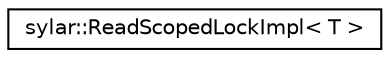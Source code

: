 digraph "类继承关系图"
{
 // LATEX_PDF_SIZE
  edge [fontname="Helvetica",fontsize="10",labelfontname="Helvetica",labelfontsize="10"];
  node [fontname="Helvetica",fontsize="10",shape=record];
  rankdir="LR";
  Node0 [label="sylar::ReadScopedLockImpl\< T \>",height=0.2,width=0.4,color="black", fillcolor="white", style="filled",URL="$structsylar_1_1ReadScopedLockImpl.html",tooltip="局部读锁模板实现"];
}
